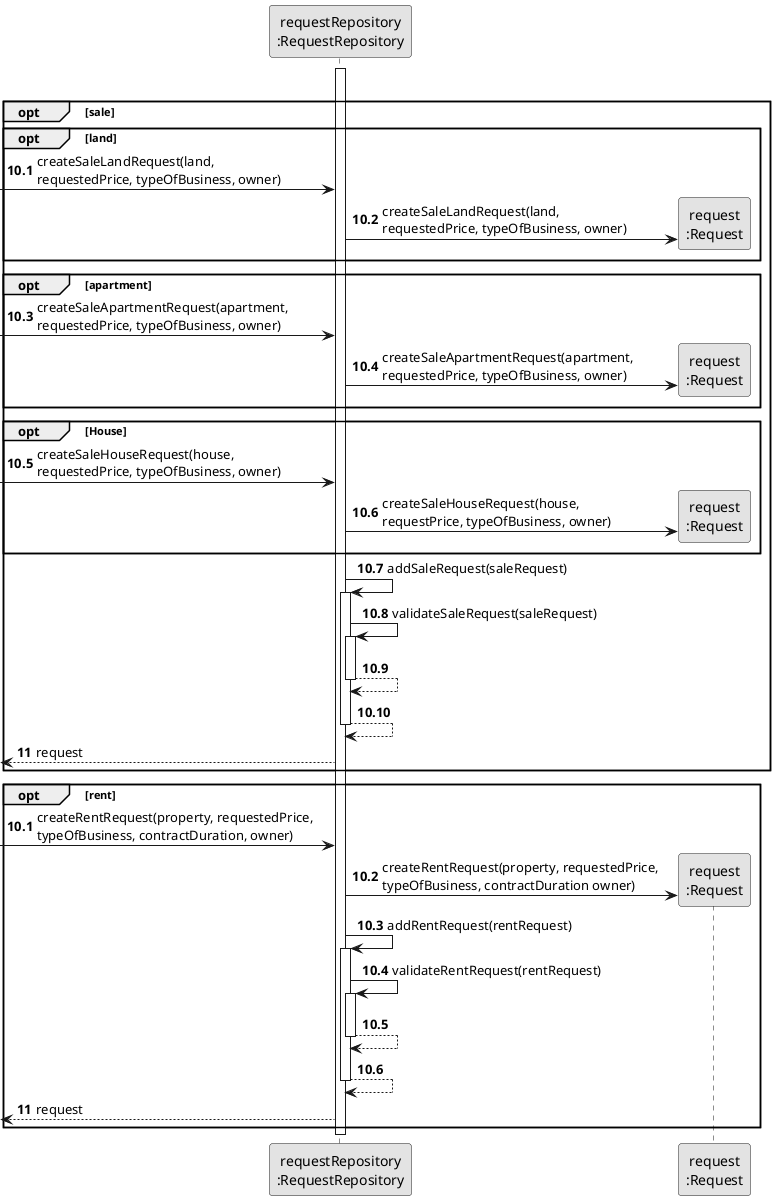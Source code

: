 @startuml
skinparam monochrome true
skinparam packageStyle rectangle
skinparam shadowing false

participant "requestRepository\n:RequestRepository" as RequestRepository
participant "request\n:Request" as Request

autonumber 10.1
group Create Request
activate RequestRepository

opt sale
autonumber 10.1
opt land
-> RequestRepository: createSaleLandRequest(land, \nrequestedPrice, typeOfBusiness, owner)

        RequestRepository -> Request**: createSaleLandRequest(land, \nrequestedPrice, typeOfBusiness, owner)
end
opt apartment
-> RequestRepository: createSaleApartmentRequest(apartment, \nrequestedPrice, typeOfBusiness, owner)

        RequestRepository -> Request** : createSaleApartmentRequest(apartment, \nrequestedPrice, typeOfBusiness, owner)
end
opt House
-> RequestRepository: createSaleHouseRequest(house, \nrequestedPrice, typeOfBusiness, owner)

        RequestRepository -> Request** : createSaleHouseRequest(house, \nrequestPrice, typeOfBusiness, owner)
end
            RequestRepository -> RequestRepository: addSaleRequest(saleRequest)
            deactivate Request
        activate RequestRepository
            RequestRepository -> RequestRepository: validateSaleRequest(saleRequest)
            activate RequestRepository
                RequestRepository --> RequestRepository
            deactivate RequestRepository

            RequestRepository --> RequestRepository
        deactivate RequestRepository

    autonumber 11
    <-- RequestRepository : request
    end

opt rent
autonumber 10.1
-> RequestRepository: createRentRequest(property, requestedPrice, \ntypeOfBusiness, contractDuration, owner)
    RequestRepository -> Request**: createRentRequest(property, requestedPrice, \ntypeOfBusiness, contractDuration owner)
                RequestRepository -> RequestRepository: addRentRequest(rentRequest)
                deactivate Request
            activate RequestRepository
                RequestRepository -> RequestRepository: validateRentRequest(rentRequest)
                activate RequestRepository
                    RequestRepository --> RequestRepository
                deactivate RequestRepository

                RequestRepository --> RequestRepository
            deactivate RequestRepository

        autonumber 11
        <-- RequestRepository : request
        end
deactivate RequestRepository

@enduml